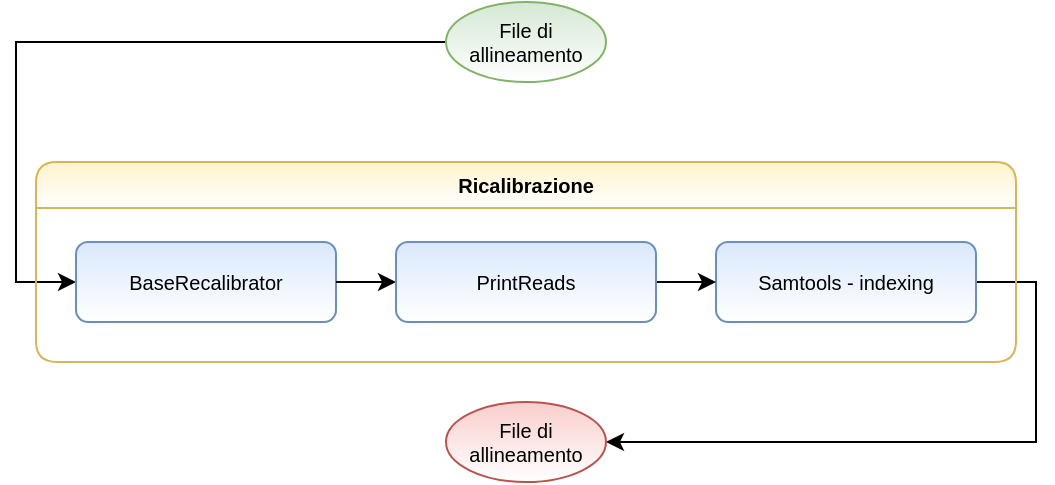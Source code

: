 <mxfile version="14.6.13" type="device"><diagram id="4bAMuIMJnlqlN0j0h4G4" name="Page-1"><mxGraphModel dx="1408" dy="1995" grid="1" gridSize="10" guides="1" tooltips="1" connect="1" arrows="1" fold="1" page="1" pageScale="1" pageWidth="827" pageHeight="1169" math="0" shadow="0"><root><mxCell id="0"/><mxCell id="1" parent="0"/><mxCell id="5LKIKxDsef0O-qWJqtFk-2" style="edgeStyle=orthogonalEdgeStyle;rounded=0;orthogonalLoop=1;jettySize=auto;html=1;exitX=0;exitY=0.5;exitDx=0;exitDy=0;entryX=0;entryY=0.5;entryDx=0;entryDy=0;" edge="1" parent="1" source="qu8tBmwr-kgd7M9jgRDu-12" target="qu8tBmwr-kgd7M9jgRDu-6"><mxGeometry relative="1" as="geometry"><Array as="points"><mxPoint x="170" y="-60"/><mxPoint x="170" y="60"/></Array></mxGeometry></mxCell><mxCell id="qu8tBmwr-kgd7M9jgRDu-12" value="File di allineamento" style="ellipse;whiteSpace=wrap;html=1;fontSize=10;fillColor=#d5e8d4;strokeColor=#82b366;gradientColor=#ffffff;" parent="1" vertex="1"><mxGeometry x="385" y="-80" width="80" height="40" as="geometry"/></mxCell><mxCell id="5LKIKxDsef0O-qWJqtFk-3" style="edgeStyle=orthogonalEdgeStyle;rounded=0;orthogonalLoop=1;jettySize=auto;html=1;exitX=1;exitY=0.5;exitDx=0;exitDy=0;entryX=1;entryY=0.5;entryDx=0;entryDy=0;" edge="1" parent="1" source="qu8tBmwr-kgd7M9jgRDu-13" target="qu8tBmwr-kgd7M9jgRDu-15"><mxGeometry relative="1" as="geometry"><Array as="points"><mxPoint x="680" y="60"/><mxPoint x="680" y="140"/></Array></mxGeometry></mxCell><mxCell id="qu8tBmwr-kgd7M9jgRDu-13" value="Samtools - indexing&lt;span style=&quot;color: rgba(0 , 0 , 0 , 0) ; font-family: monospace ; font-size: 0px&quot;&gt;%3CmxGraphModel%3E%3Croot%3E%3CmxCell%20id%3D%220%22%2F%3E%3CmxCell%20id%3D%221%22%20parent%3D%220%22%2F%3E%3CmxCell%20id%3D%222%22%20value%3D%22IndelRealigner%22%20style%3D%22rounded%3D1%3BwhiteSpace%3Dwrap%3Bhtml%3D1%3BfontSize%3D10%3BfillColor%3D%23dae8fc%3BstrokeColor%3D%236c8ebf%3BgradientColor%3D%23ffffff%3B%22%20vertex%3D%221%22%20parent%3D%221%22%3E%3CmxGeometry%20x%3D%22520%22%20y%3D%22170%22%20width%3D%22130%22%20height%3D%2240%22%20as%3D%22geometry%22%2F%3E%3C%2FmxCell%3E%3C%2Froot%3E%3C%2FmxGraphModel%3E&lt;/span&gt;" style="rounded=1;whiteSpace=wrap;html=1;fontSize=10;fillColor=#dae8fc;strokeColor=#6c8ebf;gradientColor=#ffffff;" parent="1" vertex="1"><mxGeometry x="520" y="40" width="130" height="40" as="geometry"/></mxCell><mxCell id="qu8tBmwr-kgd7M9jgRDu-15" value="File di allineamento" style="ellipse;whiteSpace=wrap;html=1;fontSize=10;fillColor=#f8cecc;strokeColor=#b85450;gradientColor=#ffffff;" parent="1" vertex="1"><mxGeometry x="385" y="120" width="80" height="40" as="geometry"/></mxCell><mxCell id="HcGNAQeAUU2lrFgsetlx-1" value="Ricalibrazione" style="swimlane;fontSize=10;fillColor=#fff2cc;strokeColor=#d6b656;rounded=1;gradientColor=#ffffff;" parent="1" vertex="1"><mxGeometry x="180" width="490" height="100" as="geometry"/></mxCell><mxCell id="qu8tBmwr-kgd7M9jgRDu-6" value="BaseRecalibrator" style="rounded=1;whiteSpace=wrap;html=1;fontSize=10;fillColor=#dae8fc;strokeColor=#6c8ebf;gradientColor=#ffffff;" parent="1" vertex="1"><mxGeometry x="200" y="40" width="130" height="40" as="geometry"/></mxCell><mxCell id="qu8tBmwr-kgd7M9jgRDu-23" style="edgeStyle=orthogonalEdgeStyle;rounded=0;orthogonalLoop=1;jettySize=auto;html=1;exitX=1;exitY=0.5;exitDx=0;exitDy=0;fontSize=10;" parent="1" source="qu8tBmwr-kgd7M9jgRDu-6" target="qu8tBmwr-kgd7M9jgRDu-7" edge="1"><mxGeometry relative="1" as="geometry"/></mxCell><mxCell id="HcGNAQeAUU2lrFgsetlx-9" style="edgeStyle=orthogonalEdgeStyle;rounded=0;orthogonalLoop=1;jettySize=auto;html=1;exitX=1;exitY=0.5;exitDx=0;exitDy=0;entryX=0;entryY=0.5;entryDx=0;entryDy=0;" parent="1" source="qu8tBmwr-kgd7M9jgRDu-7" target="qu8tBmwr-kgd7M9jgRDu-13" edge="1"><mxGeometry relative="1" as="geometry"/></mxCell><mxCell id="qu8tBmwr-kgd7M9jgRDu-7" value="PrintReads" style="rounded=1;whiteSpace=wrap;html=1;fontSize=10;fillColor=#dae8fc;strokeColor=#6c8ebf;gradientColor=#ffffff;" parent="1" vertex="1"><mxGeometry x="360" y="40" width="130" height="40" as="geometry"/></mxCell></root></mxGraphModel></diagram></mxfile>